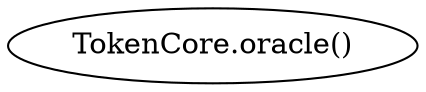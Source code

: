 digraph "" {
	graph [bb="0,0,173.82,36"];
	node [label="\N"];
	"TokenCore.oracle()"	 [height=0.5,
		pos="86.909,18",
		width=2.4141];
}
digraph "" {
	graph [bb="0,0,173.82,36"];
	node [label="\N"];
	"TokenCore.oracle()"	 [height=0.5,
		pos="86.909,18",
		width=2.4141];
}
digraph "" {
	graph [bb="0,0,173.82,36"];
	node [label="\N"];
	"TokenCore.oracle()"	 [height=0.5,
		pos="86.909,18",
		width=2.4141];
}
digraph "" {
	graph [bb="0,0,173.82,36"];
	node [label="\N"];
	"TokenCore.oracle()"	 [height=0.5,
		pos="86.909,18",
		width=2.4141];
}
digraph "" {
	graph [bb="0,0,173.82,36"];
	node [label="\N"];
	"TokenCore.oracle()"	 [height=0.5,
		pos="86.909,18",
		width=2.4141];
}
